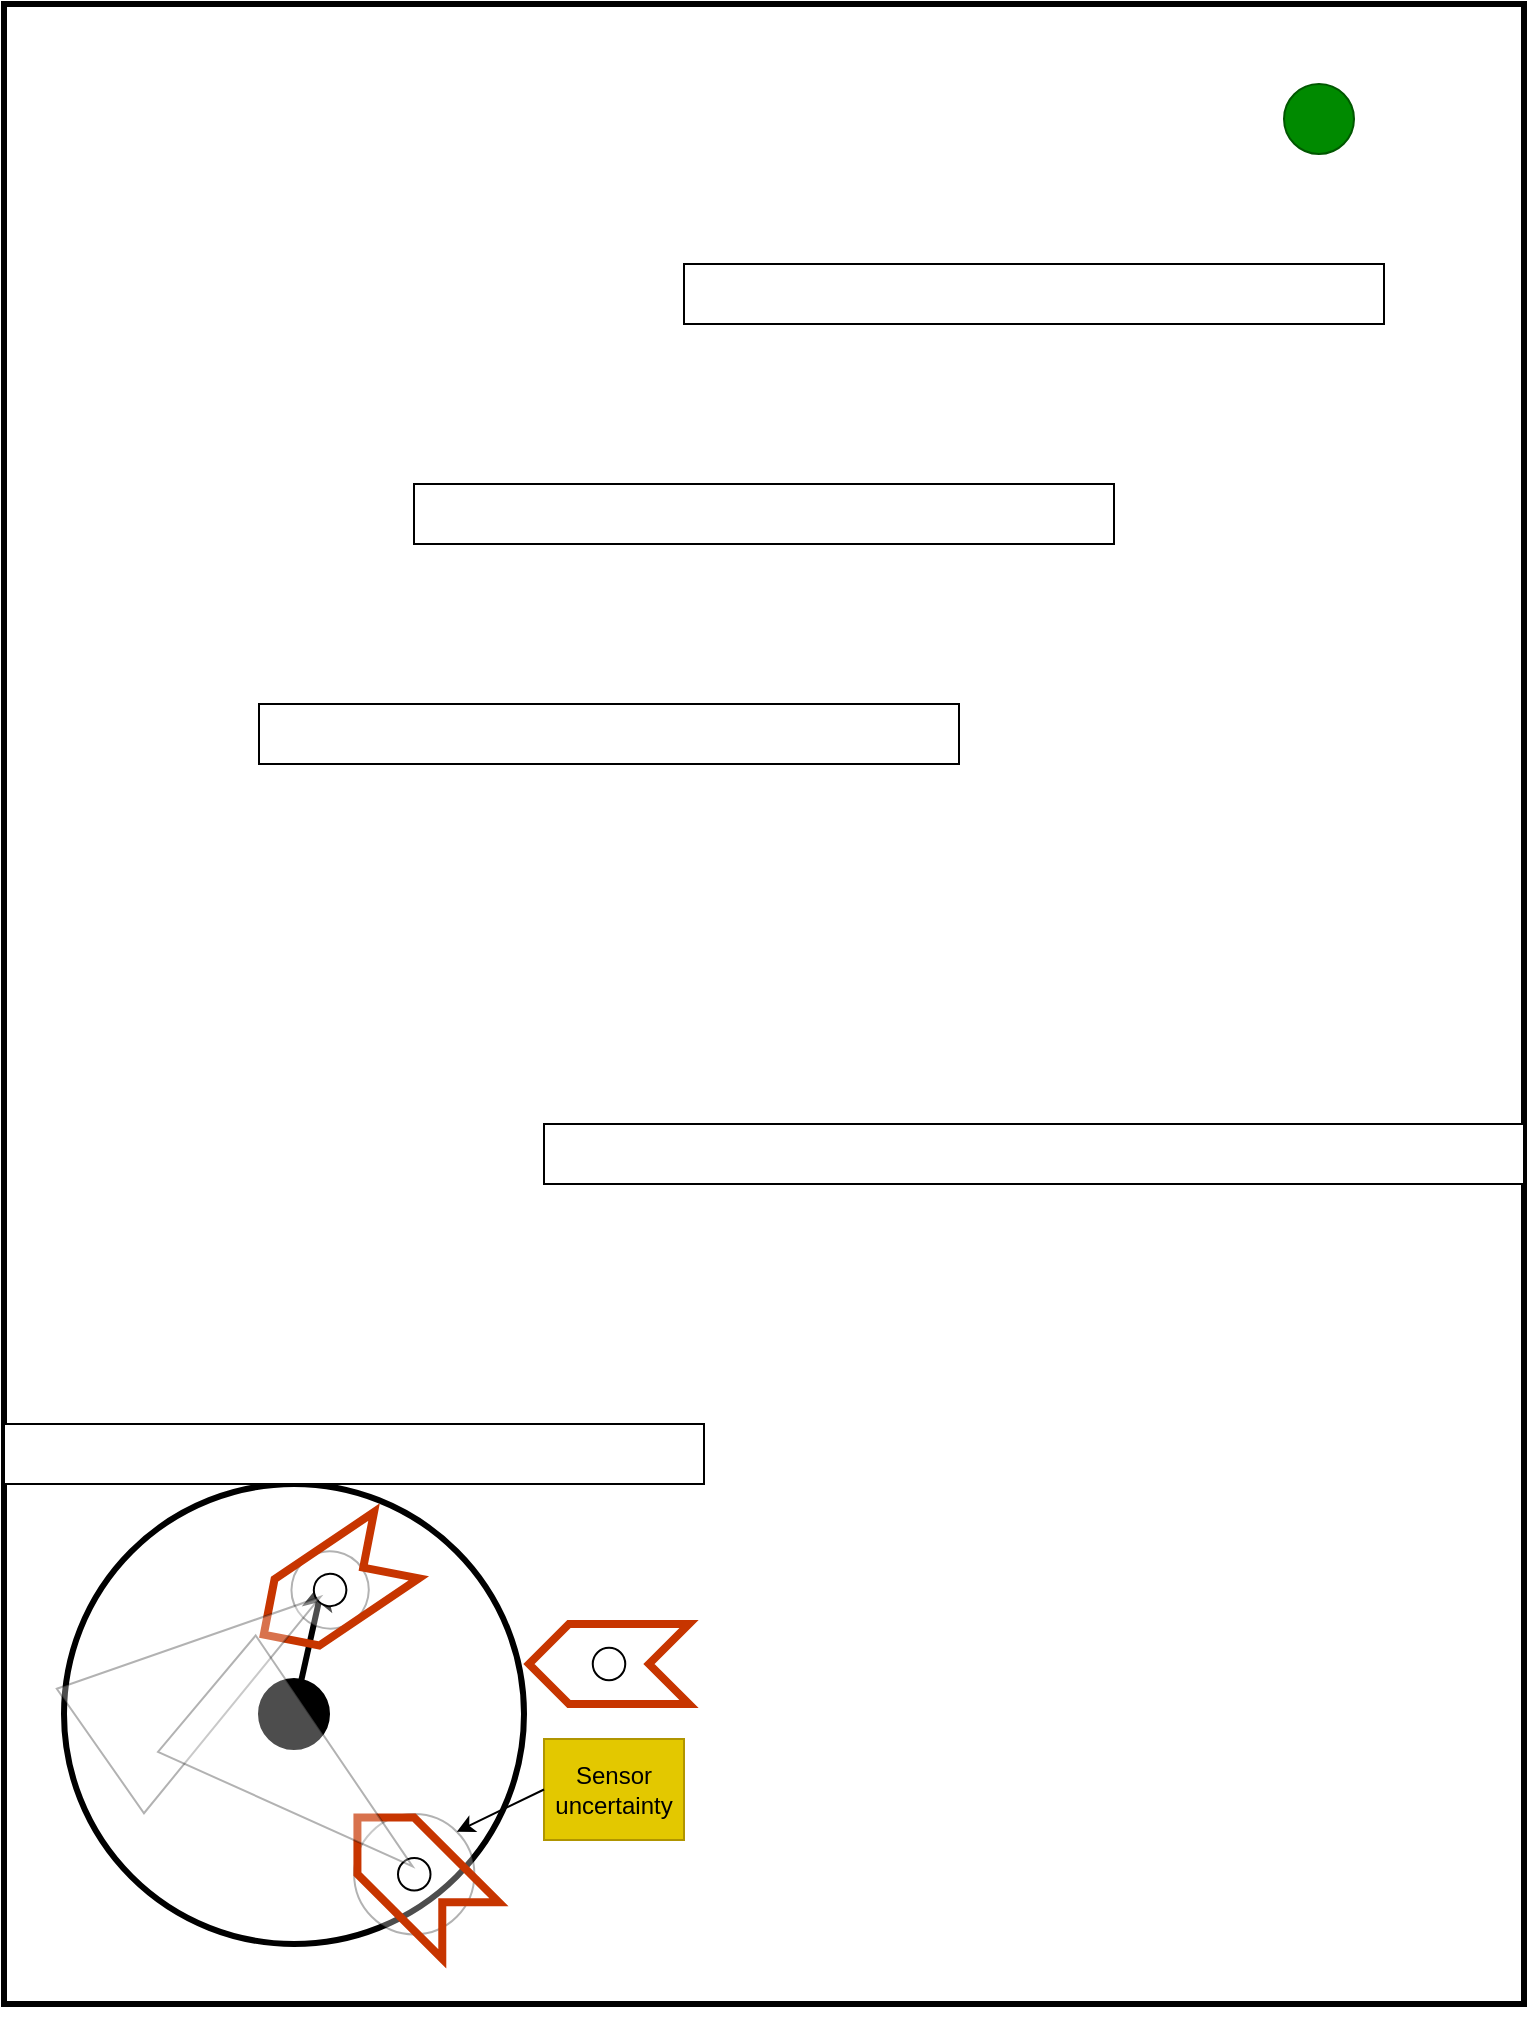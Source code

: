 <mxfile version="27.1.6">
  <diagram name="Page-1" id="GJas5A8zbiKn9Wo5F9Zt">
    <mxGraphModel dx="1413" dy="756" grid="1" gridSize="10" guides="1" tooltips="1" connect="1" arrows="1" fold="1" page="1" pageScale="1" pageWidth="850" pageHeight="1100" background="light-dark(#FFFFFF,#FFFFFF)" math="0" shadow="0">
      <root>
        <mxCell id="0" />
        <mxCell id="1" style="" parent="0" />
        <mxCell id="SPA56wAMmxe-K7njHeTv-1" value="" style="rounded=0;whiteSpace=wrap;html=1;fillColor=light-dark(#FFFFFF,#FFFFFF);strokeColor=light-dark(#000000,#000000);strokeWidth=3;movable=0;resizable=0;rotatable=0;deletable=0;editable=0;locked=1;connectable=0;" vertex="1" parent="1">
          <mxGeometry x="40" y="40" width="760" height="1000" as="geometry" />
        </mxCell>
        <mxCell id="SPA56wAMmxe-K7njHeTv-2" value="" style="ellipse;whiteSpace=wrap;html=1;aspect=fixed;fillColor=light-dark(#FFFFFF,transparent);strokeColor=light-dark(#000000,#FF0000);strokeWidth=3;" vertex="1" parent="1">
          <mxGeometry x="70" y="780" width="230" height="230" as="geometry" />
        </mxCell>
        <mxCell id="SPA56wAMmxe-K7njHeTv-3" value="" style="ellipse;whiteSpace=wrap;html=1;aspect=fixed;fillColor=light-dark(#000000,#0000FF);" vertex="1" parent="1">
          <mxGeometry x="167.5" y="877.5" width="35" height="35" as="geometry" />
        </mxCell>
        <mxCell id="SPA56wAMmxe-K7njHeTv-4" value="" style="endArrow=classic;html=1;rounded=0;entryX=0.565;entryY=0.207;entryDx=0;entryDy=0;entryPerimeter=0;strokeColor=light-dark(#000000,#0000FF);strokeWidth=3;" edge="1" parent="1" source="SPA56wAMmxe-K7njHeTv-3" target="SPA56wAMmxe-K7njHeTv-2">
          <mxGeometry width="50" height="50" relative="1" as="geometry">
            <mxPoint x="190" y="877.5" as="sourcePoint" />
            <mxPoint x="240" y="827.5" as="targetPoint" />
          </mxGeometry>
        </mxCell>
        <mxCell id="SPA56wAMmxe-K7njHeTv-5" value="" style="rounded=0;whiteSpace=wrap;html=1;movable=0;resizable=0;rotatable=0;deletable=0;editable=0;locked=1;connectable=0;" vertex="1" parent="1">
          <mxGeometry x="40" y="750" width="350" height="30" as="geometry" />
        </mxCell>
        <mxCell id="SPA56wAMmxe-K7njHeTv-6" value="" style="rounded=0;whiteSpace=wrap;html=1;movable=0;resizable=0;rotatable=0;deletable=0;editable=0;locked=1;connectable=0;" vertex="1" parent="1">
          <mxGeometry x="310" y="600" width="490" height="30" as="geometry" />
        </mxCell>
        <mxCell id="SPA56wAMmxe-K7njHeTv-7" value="" style="rounded=0;whiteSpace=wrap;html=1;movable=0;resizable=0;rotatable=0;deletable=0;editable=0;locked=1;connectable=0;" vertex="1" parent="1">
          <mxGeometry x="167.5" y="390" width="350" height="30" as="geometry" />
        </mxCell>
        <mxCell id="SPA56wAMmxe-K7njHeTv-8" value="" style="rounded=0;whiteSpace=wrap;html=1;movable=0;resizable=0;rotatable=0;deletable=0;editable=0;locked=1;connectable=0;" vertex="1" parent="1">
          <mxGeometry x="380" y="170" width="350" height="30" as="geometry" />
        </mxCell>
        <mxCell id="SPA56wAMmxe-K7njHeTv-9" value="" style="rounded=0;whiteSpace=wrap;html=1;movable=0;resizable=0;rotatable=0;deletable=0;editable=0;locked=1;connectable=0;" vertex="1" parent="1">
          <mxGeometry x="245" y="280" width="350" height="30" as="geometry" />
        </mxCell>
        <mxCell id="SPA56wAMmxe-K7njHeTv-10" value="" style="ellipse;whiteSpace=wrap;html=1;aspect=fixed;fillColor=#008a00;fontColor=#ffffff;strokeColor=#005700;movable=0;resizable=0;rotatable=0;deletable=0;editable=0;locked=1;connectable=0;" vertex="1" parent="1">
          <mxGeometry x="680" y="80" width="35" height="35" as="geometry" />
        </mxCell>
        <mxCell id="SPA56wAMmxe-K7njHeTv-18" value="" style="group;rotation=45;" vertex="1" connectable="0" parent="1">
          <mxGeometry x="190" y="920" width="110" height="110" as="geometry" />
        </mxCell>
        <mxCell id="SPA56wAMmxe-K7njHeTv-19" value="" style="ellipse;whiteSpace=wrap;html=1;aspect=fixed;opacity=30;rotation=45;" vertex="1" parent="SPA56wAMmxe-K7njHeTv-18">
          <mxGeometry x="25.06" y="25.06" width="60.13" height="60.13" as="geometry" />
        </mxCell>
        <mxCell id="SPA56wAMmxe-K7njHeTv-20" value="" style="shape=step;perimeter=stepPerimeter;whiteSpace=wrap;html=1;fixedSize=1;rotation=-135;fillColor=none;fontColor=#000000;strokeColor=#C73500;strokeWidth=4;" vertex="1" parent="SPA56wAMmxe-K7njHeTv-18">
          <mxGeometry x="15" y="35" width="80" height="40" as="geometry" />
        </mxCell>
        <mxCell id="SPA56wAMmxe-K7njHeTv-21" value="" style="ellipse;whiteSpace=wrap;html=1;aspect=fixed;rotation=45;" vertex="1" parent="SPA56wAMmxe-K7njHeTv-18">
          <mxGeometry x="47" y="47" width="16.25" height="16.25" as="geometry" />
        </mxCell>
        <mxCell id="SPA56wAMmxe-K7njHeTv-22" value="" style="group;rotation=-34;" vertex="1" connectable="0" parent="1">
          <mxGeometry x="150.002" y="767.502" width="279.998" height="198.499" as="geometry" />
        </mxCell>
        <mxCell id="SPA56wAMmxe-K7njHeTv-28" value="" style="group" vertex="1" connectable="0" parent="SPA56wAMmxe-K7njHeTv-22">
          <mxGeometry x="8.705" y="26.532" width="88.691" height="118.95" as="geometry" />
        </mxCell>
        <mxCell id="SPA56wAMmxe-K7njHeTv-23" value="" style="ellipse;whiteSpace=wrap;html=1;aspect=fixed;opacity=30;rotation=-34;" vertex="1" parent="SPA56wAMmxe-K7njHeTv-28">
          <mxGeometry x="25.035" y="19.638" width="38.62" height="38.62" as="geometry" />
        </mxCell>
        <mxCell id="SPA56wAMmxe-K7njHeTv-25" value="" style="ellipse;whiteSpace=wrap;html=1;aspect=fixed;rotation=-34;" vertex="1" parent="SPA56wAMmxe-K7njHeTv-28">
          <mxGeometry x="36.215" y="30.818" width="16.25" height="16.25" as="geometry" />
        </mxCell>
        <mxCell id="SPA56wAMmxe-K7njHeTv-24" value="" style="shape=step;perimeter=stepPerimeter;whiteSpace=wrap;html=1;fixedSize=1;rotation=-214;fillColor=none;fontColor=#000000;strokeColor=#C73500;strokeWidth=4;" vertex="1" parent="SPA56wAMmxe-K7njHeTv-28">
          <mxGeometry x="4.345" y="18.948" width="80" height="40" as="geometry" />
        </mxCell>
        <mxCell id="SPA56wAMmxe-K7njHeTv-31" value="" style="triangle;whiteSpace=wrap;html=1;rotation=-35;opacity=30;strokeColor=light-dark(#000000,#FF00FF);fillColor=light-dark(#FFFFFF,#FF33FF);" vertex="1" parent="SPA56wAMmxe-K7njHeTv-28">
          <mxGeometry x="-82.65" y="42.95" width="134.29" height="76" as="geometry" />
        </mxCell>
        <mxCell id="SPA56wAMmxe-K7njHeTv-32" value="" style="triangle;whiteSpace=wrap;html=1;rotation=40;opacity=30;strokeColor=light-dark(#000000,#FF00FF);fillColor=light-dark(#FFFFFF,#FF33FF);" vertex="1" parent="SPA56wAMmxe-K7njHeTv-22">
          <mxGeometry x="-24.289" y="122.499" width="134.29" height="76" as="geometry" />
        </mxCell>
        <mxCell id="SPA56wAMmxe-K7njHeTv-30" value="Sensor uncertainty" style="rounded=0;whiteSpace=wrap;html=1;fillColor=light-dark(#E3C800,#FFFF00);fontColor=light-dark(#000000,#000000);strokeColor=#B09500;" vertex="1" parent="SPA56wAMmxe-K7njHeTv-22">
          <mxGeometry x="160" y="140" width="70" height="50.5" as="geometry" />
        </mxCell>
        <mxCell id="SPA56wAMmxe-K7njHeTv-29" value="" style="endArrow=classic;html=1;rounded=0;strokeColor=light-dark(#000000,#000000);exitX=0;exitY=0.5;exitDx=0;exitDy=0;entryX=0.5;entryY=0;entryDx=0;entryDy=0;" edge="1" parent="1" source="SPA56wAMmxe-K7njHeTv-30" target="SPA56wAMmxe-K7njHeTv-19">
          <mxGeometry width="50" height="50" relative="1" as="geometry">
            <mxPoint x="395.07" y="912.5" as="sourcePoint" />
            <mxPoint x="280" y="970" as="targetPoint" />
          </mxGeometry>
        </mxCell>
        <mxCell id="SPA56wAMmxe-K7njHeTv-12" value="" style="shape=step;perimeter=stepPerimeter;whiteSpace=wrap;html=1;fixedSize=1;rotation=-180;fillColor=none;fontColor=#000000;strokeColor=#C73500;strokeWidth=4;" vertex="1" parent="1">
          <mxGeometry x="302.5" y="850" width="80" height="40" as="geometry" />
        </mxCell>
        <mxCell id="SPA56wAMmxe-K7njHeTv-14" value="" style="ellipse;whiteSpace=wrap;html=1;aspect=fixed;" vertex="1" parent="1">
          <mxGeometry x="334.38" y="861.88" width="16.25" height="16.25" as="geometry" />
        </mxCell>
        <mxCell id="SPA56wAMmxe-K7njHeTv-27" value="Obstacles" parent="0" />
      </root>
    </mxGraphModel>
  </diagram>
</mxfile>

